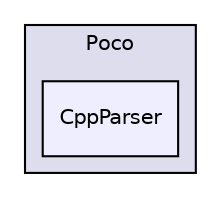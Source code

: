 digraph "AppFrameWork/include/Poco/CppParser" {
  compound=true
  node [ fontsize="10", fontname="Helvetica"];
  edge [ labelfontsize="10", labelfontname="Helvetica"];
  subgraph clusterdir_59c12342eddca02fbd00a40f57d0211b {
    graph [ bgcolor="#ddddee", pencolor="black", label="Poco" fontname="Helvetica", fontsize="10", URL="dir_59c12342eddca02fbd00a40f57d0211b.html"]
  dir_c3c73a5baa034cd6abb17448b1cfd12d [shape=box, label="CppParser", style="filled", fillcolor="#eeeeff", pencolor="black", URL="dir_c3c73a5baa034cd6abb17448b1cfd12d.html"];
  }
}
